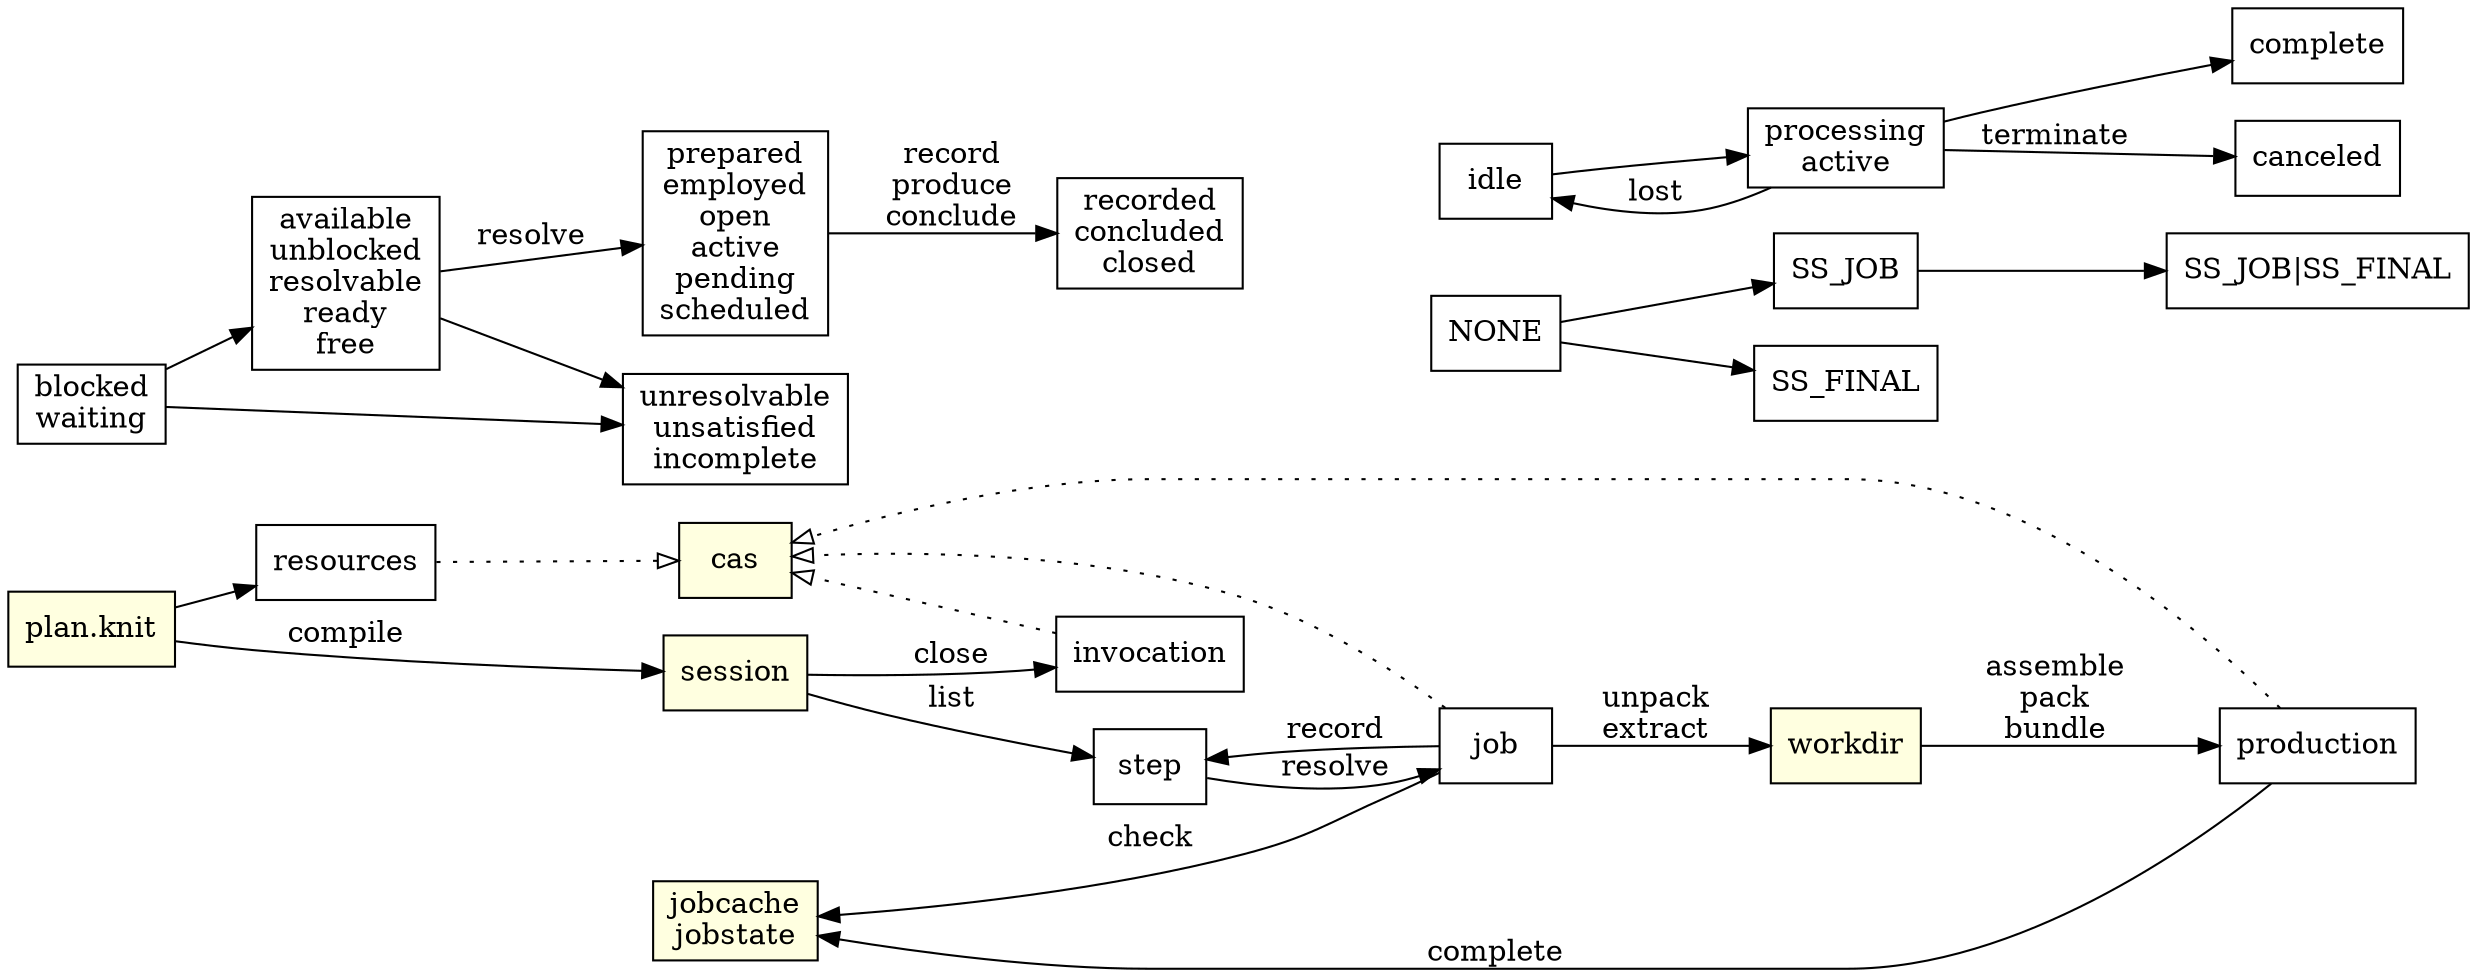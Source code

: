 digraph {
    rankdir=LR;
    node [shape=box];

    {
        node [style=filled,fillcolor=lightyellow];

        // session canonicalization to detect duplicate flows?
        "plan.knit";
        {
            rank=same;
            // .knit/sessions/xxxx
            session;
            // .knit/cas/xx/yyyy
            cas;
            // .knit/jobcache/xx/yyyy
            // TODO this seems more appropriate on the workdir
            // .knit/jobcache/xx/yyyy.pending
            jobcache [label="jobcache\njobstate"];
        }
        // .knit/workdirs/xx/yyyy
        workdir;
    }

    "plan.knit" -> session [label=compile];
    "plan.knit" -> resources;
    step -> job [label=resolve];
    job -> jobcache [label=check];
    job -> step [label=record];
    session -> step [label=list];
    session -> invocation [label=close];

    // dispatch
    job -> workdir [label="unpack\nextract"];
    workdir -> production [label="assemble\npack\nbundle"];
    production -> jobcache [label=complete];

    {
        edge [style=dotted,arrowhead=empty];
        resources -> cas;
        job -> cas;
        production -> cas;
        invocation -> cas;
    }

    // step states
    blocked [label="blocked\nwaiting"];
    available [label="available\nunblocked\nresolvable\nready\nfree"];
    prepared [label="prepared\nemployed\nopen\nactive\npending\nscheduled"];
    blocked -> available;
    available -> prepared [label=resolve];
    prepared -> "recorded\nconcluded\nclosed" [label="record\nproduce\nconclude"];
    { blocked available } -> "unresolvable\nunsatisfied\nincomplete";

    // step flags
    NONE -> SS_JOB -> "SS_JOB|SS_FINAL";
    NONE -> SS_FINAL;

    // job states
    processing [label="processing\nactive"];
    idle -> processing -> complete;
    processing -> canceled [label=terminate];
    processing -> idle [label=lost];

    { rank=same; idle; NONE; job; }
}
